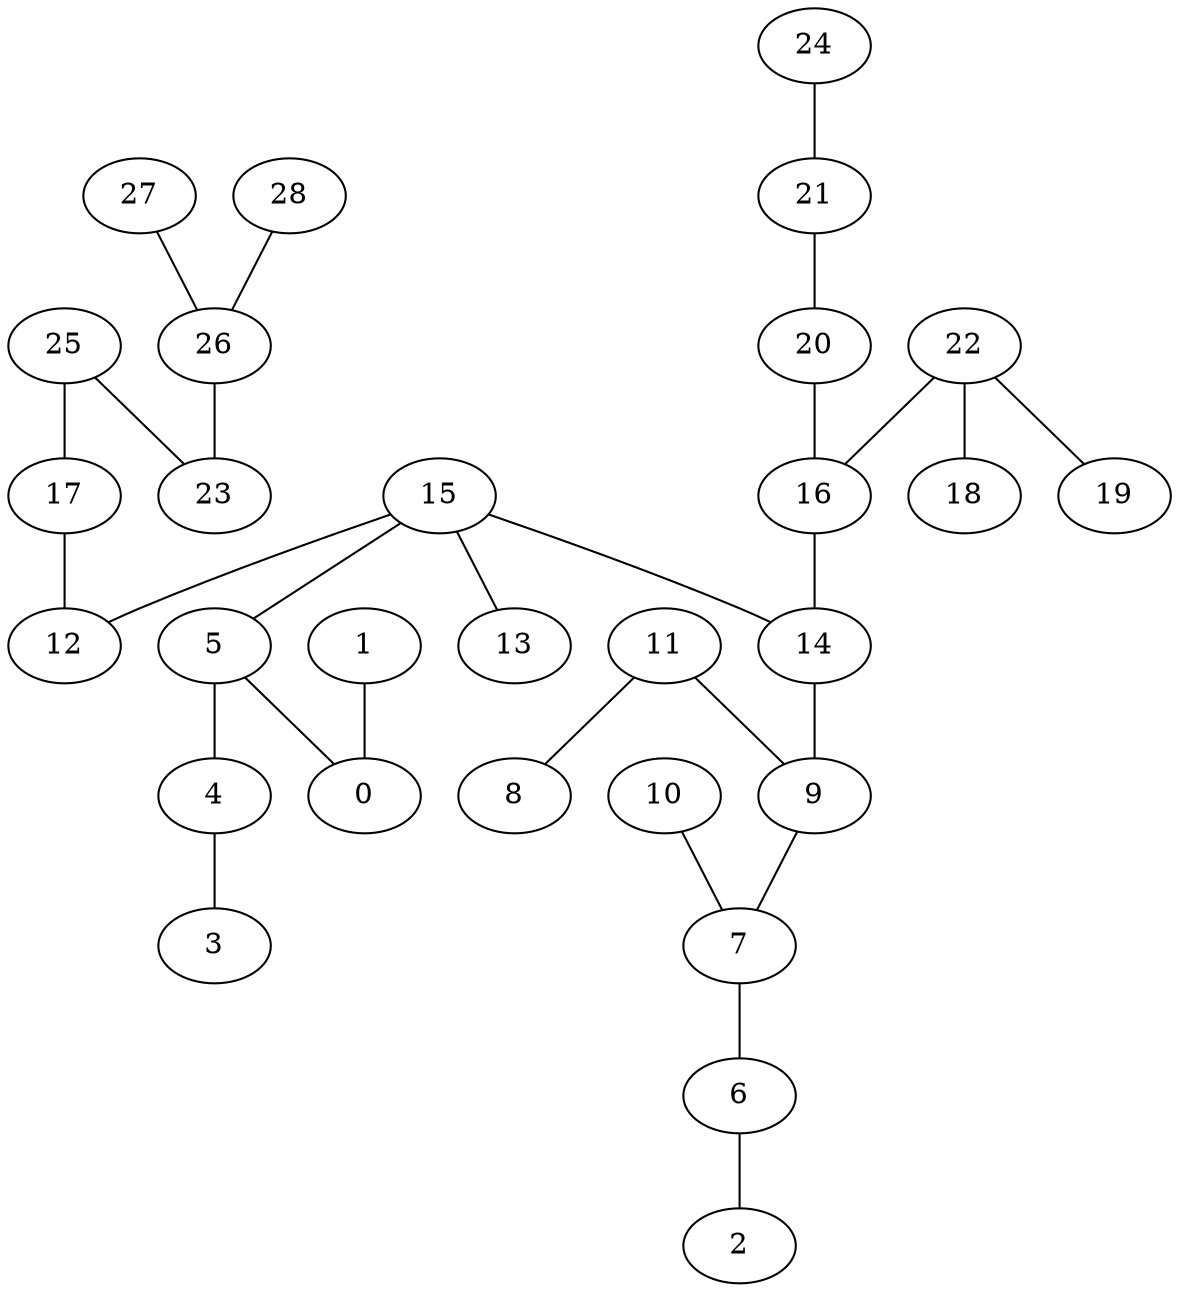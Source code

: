 graph Gnd_Barabasi_Albert_n30_d3_BFS {
14;
9;
15;
16;
20;
22;
5;
12;
13;
7;
11;
8;
6;
10;
17;
0;
4;
18;
19;
21;
24;
3;
1;
25;
2;
23;
26;
27;
28;
14 -- 9;
15 -- 14;
16 -- 14;
20 -- 16;
22 -- 16;
15 -- 5;
15 -- 12;
15 -- 13;
9 -- 7;
11 -- 9;
11 -- 8;
7 -- 6;
10 -- 7;
17 -- 12;
5 -- 0;
5 -- 4;
22 -- 18;
22 -- 19;
21 -- 20;
24 -- 21;
4 -- 3;
1 -- 0;
25 -- 17;
6 -- 2;
25 -- 23;
26 -- 23;
27 -- 26;
28 -- 26;
}